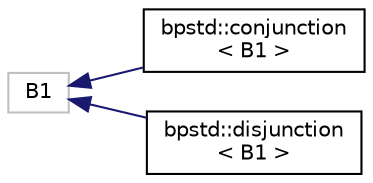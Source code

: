 digraph "Graphical Class Hierarchy"
{
  edge [fontname="Helvetica",fontsize="10",labelfontname="Helvetica",labelfontsize="10"];
  node [fontname="Helvetica",fontsize="10",shape=record];
  rankdir="LR";
  Node64 [label="B1",height=0.2,width=0.4,color="grey75", fillcolor="white", style="filled"];
  Node64 -> Node0 [dir="back",color="midnightblue",fontsize="10",style="solid",fontname="Helvetica"];
  Node0 [label="bpstd::conjunction\l\< B1 \>",height=0.2,width=0.4,color="black", fillcolor="white", style="filled",URL="$d5/dd4/structbpstd_1_1conjunction_3_01_b1_01_4.html"];
  Node64 -> Node66 [dir="back",color="midnightblue",fontsize="10",style="solid",fontname="Helvetica"];
  Node66 [label="bpstd::disjunction\l\< B1 \>",height=0.2,width=0.4,color="black", fillcolor="white", style="filled",URL="$db/d3d/structbpstd_1_1disjunction_3_01_b1_01_4.html"];
}
